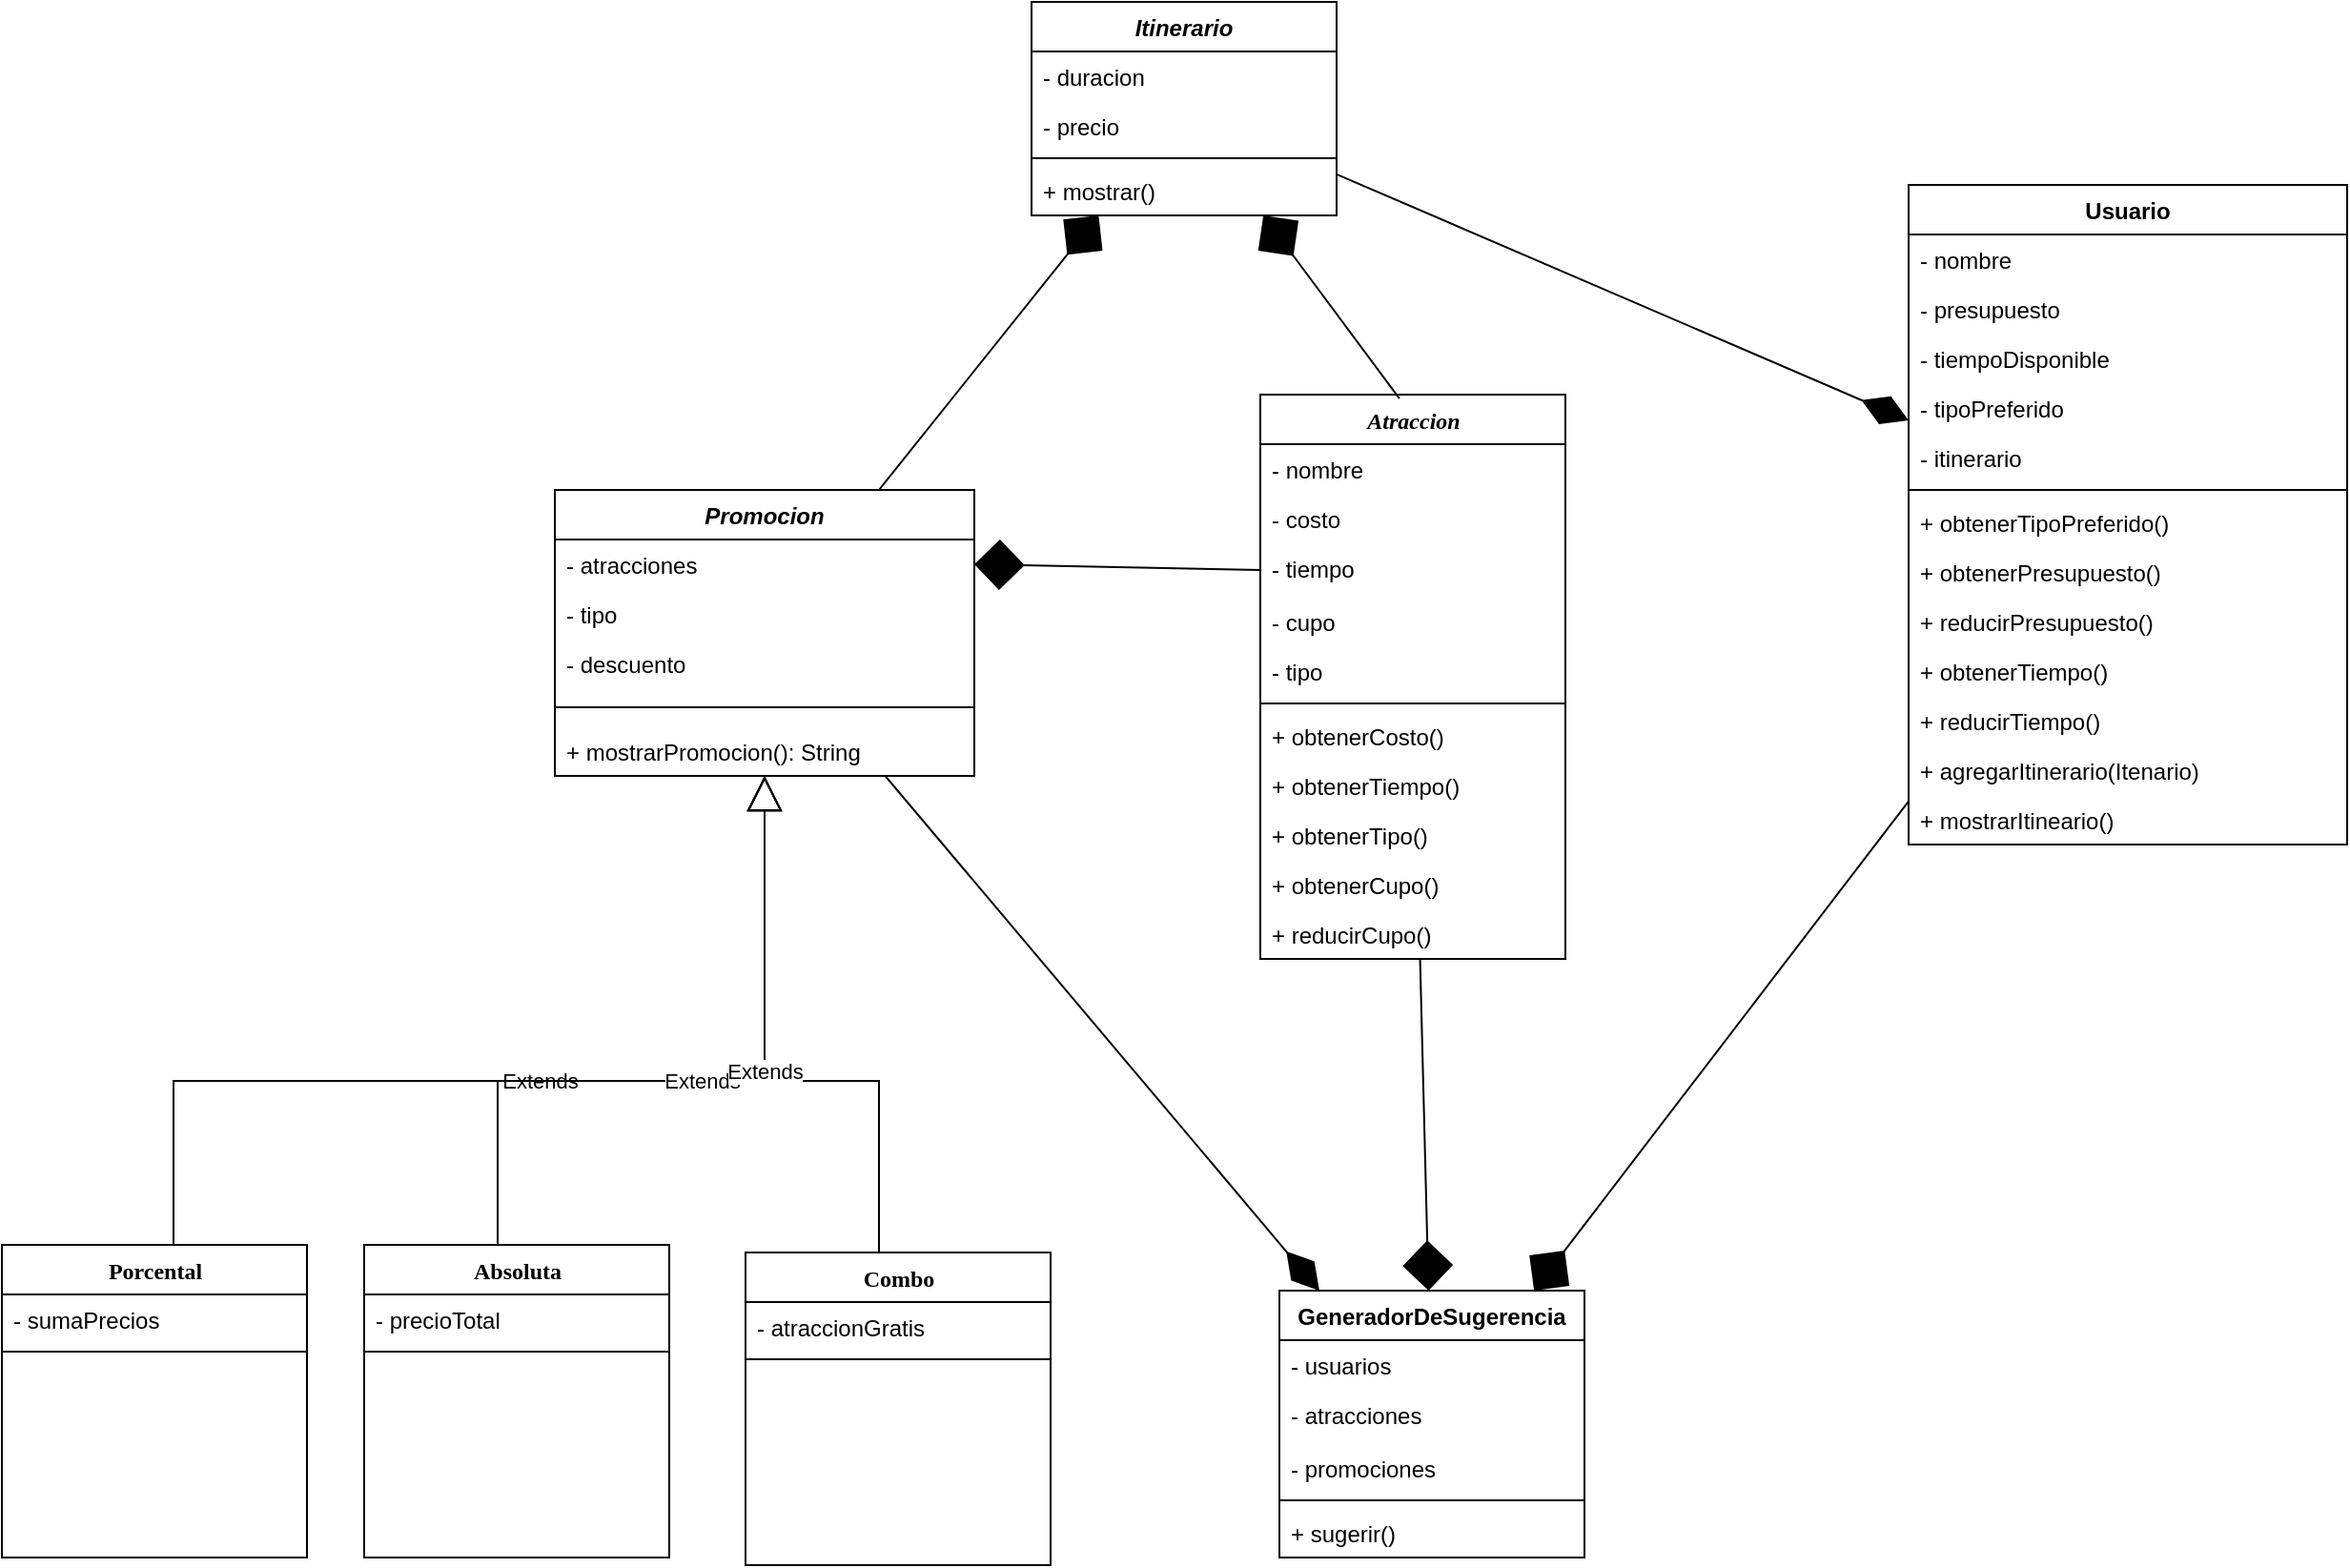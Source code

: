 <mxfile version="21.3.0" type="device">
  <diagram name="Page-1" id="9f46799a-70d6-7492-0946-bef42562c5a5">
    <mxGraphModel dx="2175" dy="1774" grid="1" gridSize="10" guides="1" tooltips="1" connect="1" arrows="1" fold="1" page="1" pageScale="1" pageWidth="1100" pageHeight="850" background="none" math="0" shadow="0">
      <root>
        <mxCell id="0" />
        <mxCell id="1" parent="0" />
        <mxCell id="78961159f06e98e8-17" value="Atraccion" style="swimlane;html=1;fontStyle=3;align=center;verticalAlign=top;childLayout=stackLayout;horizontal=1;startSize=26;horizontalStack=0;resizeParent=1;resizeLast=0;collapsible=1;marginBottom=0;swimlaneFillColor=#ffffff;rounded=0;shadow=0;comic=0;labelBackgroundColor=none;strokeWidth=1;fillColor=none;fontFamily=Verdana;fontSize=12" parent="1" vertex="1">
          <mxGeometry x="-130" y="-500" width="160" height="296" as="geometry" />
        </mxCell>
        <mxCell id="86bgzMRoSFJiEam54iI4-140" value="- nombre" style="text;html=1;strokeColor=none;fillColor=none;align=left;verticalAlign=top;spacingLeft=4;spacingRight=4;whiteSpace=wrap;overflow=hidden;rotatable=0;points=[[0,0.5],[1,0.5]];portConstraint=eastwest;" parent="78961159f06e98e8-17" vertex="1">
          <mxGeometry y="26" width="160" height="26" as="geometry" />
        </mxCell>
        <mxCell id="78961159f06e98e8-21" value="- costo" style="text;html=1;strokeColor=none;fillColor=none;align=left;verticalAlign=top;spacingLeft=4;spacingRight=4;whiteSpace=wrap;overflow=hidden;rotatable=0;points=[[0,0.5],[1,0.5]];portConstraint=eastwest;" parent="78961159f06e98e8-17" vertex="1">
          <mxGeometry y="52" width="160" height="26" as="geometry" />
        </mxCell>
        <mxCell id="78961159f06e98e8-23" value="- tiempo" style="text;html=1;strokeColor=none;fillColor=none;align=left;verticalAlign=top;spacingLeft=4;spacingRight=4;whiteSpace=wrap;overflow=hidden;rotatable=0;points=[[0,0.5],[1,0.5]];portConstraint=eastwest;" parent="78961159f06e98e8-17" vertex="1">
          <mxGeometry y="78" width="160" height="28" as="geometry" />
        </mxCell>
        <mxCell id="78961159f06e98e8-25" value="- cupo" style="text;html=1;strokeColor=none;fillColor=none;align=left;verticalAlign=top;spacingLeft=4;spacingRight=4;whiteSpace=wrap;overflow=hidden;rotatable=0;points=[[0,0.5],[1,0.5]];portConstraint=eastwest;" parent="78961159f06e98e8-17" vertex="1">
          <mxGeometry y="106" width="160" height="26" as="geometry" />
        </mxCell>
        <mxCell id="78961159f06e98e8-24" value="- tipo" style="text;html=1;strokeColor=none;fillColor=none;align=left;verticalAlign=top;spacingLeft=4;spacingRight=4;whiteSpace=wrap;overflow=hidden;rotatable=0;points=[[0,0.5],[1,0.5]];portConstraint=eastwest;" parent="78961159f06e98e8-17" vertex="1">
          <mxGeometry y="132" width="160" height="26" as="geometry" />
        </mxCell>
        <mxCell id="78961159f06e98e8-19" value="" style="line;html=1;strokeWidth=1;fillColor=none;align=left;verticalAlign=middle;spacingTop=-1;spacingLeft=3;spacingRight=3;rotatable=0;labelPosition=right;points=[];portConstraint=eastwest;" parent="78961159f06e98e8-17" vertex="1">
          <mxGeometry y="158" width="160" height="8" as="geometry" />
        </mxCell>
        <mxCell id="78961159f06e98e8-20" value="+ obtenerCosto()" style="text;html=1;strokeColor=none;fillColor=none;align=left;verticalAlign=top;spacingLeft=4;spacingRight=4;whiteSpace=wrap;overflow=hidden;rotatable=0;points=[[0,0.5],[1,0.5]];portConstraint=eastwest;" parent="78961159f06e98e8-17" vertex="1">
          <mxGeometry y="166" width="160" height="26" as="geometry" />
        </mxCell>
        <mxCell id="78961159f06e98e8-27" value="+ obtenerTiempo()" style="text;html=1;strokeColor=none;fillColor=none;align=left;verticalAlign=top;spacingLeft=4;spacingRight=4;whiteSpace=wrap;overflow=hidden;rotatable=0;points=[[0,0.5],[1,0.5]];portConstraint=eastwest;" parent="78961159f06e98e8-17" vertex="1">
          <mxGeometry y="192" width="160" height="26" as="geometry" />
        </mxCell>
        <mxCell id="86bgzMRoSFJiEam54iI4-145" value="+ obtenerTipo()" style="text;html=1;strokeColor=none;fillColor=none;align=left;verticalAlign=top;spacingLeft=4;spacingRight=4;whiteSpace=wrap;overflow=hidden;rotatable=0;points=[[0,0.5],[1,0.5]];portConstraint=eastwest;" parent="78961159f06e98e8-17" vertex="1">
          <mxGeometry y="218" width="160" height="26" as="geometry" />
        </mxCell>
        <mxCell id="86bgzMRoSFJiEam54iI4-10" value="+ obtenerCupo()" style="text;html=1;strokeColor=none;fillColor=none;align=left;verticalAlign=top;spacingLeft=4;spacingRight=4;whiteSpace=wrap;overflow=hidden;rotatable=0;points=[[0,0.5],[1,0.5]];portConstraint=eastwest;" parent="78961159f06e98e8-17" vertex="1">
          <mxGeometry y="244" width="160" height="26" as="geometry" />
        </mxCell>
        <mxCell id="86bgzMRoSFJiEam54iI4-141" value="+ reducirCupo()" style="text;html=1;strokeColor=none;fillColor=none;align=left;verticalAlign=top;spacingLeft=4;spacingRight=4;whiteSpace=wrap;overflow=hidden;rotatable=0;points=[[0,0.5],[1,0.5]];portConstraint=eastwest;" parent="78961159f06e98e8-17" vertex="1">
          <mxGeometry y="270" width="160" height="26" as="geometry" />
        </mxCell>
        <mxCell id="86bgzMRoSFJiEam54iI4-47" value="Usuario" style="swimlane;fontStyle=1;align=center;verticalAlign=top;childLayout=stackLayout;horizontal=1;startSize=26;horizontalStack=0;resizeParent=1;resizeParentMax=0;resizeLast=0;collapsible=1;marginBottom=0;whiteSpace=wrap;html=1;" parent="1" vertex="1">
          <mxGeometry x="210" y="-610" width="230" height="346" as="geometry" />
        </mxCell>
        <mxCell id="86bgzMRoSFJiEam54iI4-97" value="- nombre" style="text;strokeColor=none;fillColor=none;align=left;verticalAlign=top;spacingLeft=4;spacingRight=4;overflow=hidden;rotatable=0;points=[[0,0.5],[1,0.5]];portConstraint=eastwest;whiteSpace=wrap;html=1;" parent="86bgzMRoSFJiEam54iI4-47" vertex="1">
          <mxGeometry y="26" width="230" height="26" as="geometry" />
        </mxCell>
        <mxCell id="86bgzMRoSFJiEam54iI4-48" value="- presupuesto" style="text;strokeColor=none;fillColor=none;align=left;verticalAlign=top;spacingLeft=4;spacingRight=4;overflow=hidden;rotatable=0;points=[[0,0.5],[1,0.5]];portConstraint=eastwest;whiteSpace=wrap;html=1;" parent="86bgzMRoSFJiEam54iI4-47" vertex="1">
          <mxGeometry y="52" width="230" height="26" as="geometry" />
        </mxCell>
        <mxCell id="86bgzMRoSFJiEam54iI4-54" value="- tiempoDisponible" style="text;strokeColor=none;fillColor=none;align=left;verticalAlign=top;spacingLeft=4;spacingRight=4;overflow=hidden;rotatable=0;points=[[0,0.5],[1,0.5]];portConstraint=eastwest;whiteSpace=wrap;html=1;" parent="86bgzMRoSFJiEam54iI4-47" vertex="1">
          <mxGeometry y="78" width="230" height="26" as="geometry" />
        </mxCell>
        <mxCell id="86bgzMRoSFJiEam54iI4-55" value="- tipoPreferido" style="text;strokeColor=none;fillColor=none;align=left;verticalAlign=top;spacingLeft=4;spacingRight=4;overflow=hidden;rotatable=0;points=[[0,0.5],[1,0.5]];portConstraint=eastwest;whiteSpace=wrap;html=1;" parent="86bgzMRoSFJiEam54iI4-47" vertex="1">
          <mxGeometry y="104" width="230" height="26" as="geometry" />
        </mxCell>
        <mxCell id="86bgzMRoSFJiEam54iI4-107" value="- itinerario" style="text;strokeColor=none;fillColor=none;align=left;verticalAlign=top;spacingLeft=4;spacingRight=4;overflow=hidden;rotatable=0;points=[[0,0.5],[1,0.5]];portConstraint=eastwest;whiteSpace=wrap;html=1;" parent="86bgzMRoSFJiEam54iI4-47" vertex="1">
          <mxGeometry y="130" width="230" height="26" as="geometry" />
        </mxCell>
        <mxCell id="86bgzMRoSFJiEam54iI4-49" value="" style="line;strokeWidth=1;fillColor=none;align=left;verticalAlign=middle;spacingTop=-1;spacingLeft=3;spacingRight=3;rotatable=0;labelPosition=right;points=[];portConstraint=eastwest;strokeColor=inherit;" parent="86bgzMRoSFJiEam54iI4-47" vertex="1">
          <mxGeometry y="156" width="230" height="8" as="geometry" />
        </mxCell>
        <mxCell id="86bgzMRoSFJiEam54iI4-104" value="+ obtenerTipoPreferido()" style="text;strokeColor=none;fillColor=none;align=left;verticalAlign=top;spacingLeft=4;spacingRight=4;overflow=hidden;rotatable=0;points=[[0,0.5],[1,0.5]];portConstraint=eastwest;whiteSpace=wrap;html=1;" parent="86bgzMRoSFJiEam54iI4-47" vertex="1">
          <mxGeometry y="164" width="230" height="26" as="geometry" />
        </mxCell>
        <mxCell id="86bgzMRoSFJiEam54iI4-105" value="+ obtenerPresupuesto()" style="text;strokeColor=none;fillColor=none;align=left;verticalAlign=top;spacingLeft=4;spacingRight=4;overflow=hidden;rotatable=0;points=[[0,0.5],[1,0.5]];portConstraint=eastwest;whiteSpace=wrap;html=1;" parent="86bgzMRoSFJiEam54iI4-47" vertex="1">
          <mxGeometry y="190" width="230" height="26" as="geometry" />
        </mxCell>
        <mxCell id="86bgzMRoSFJiEam54iI4-143" value="+ reducirPresupuesto()" style="text;strokeColor=none;fillColor=none;align=left;verticalAlign=top;spacingLeft=4;spacingRight=4;overflow=hidden;rotatable=0;points=[[0,0.5],[1,0.5]];portConstraint=eastwest;whiteSpace=wrap;html=1;" parent="86bgzMRoSFJiEam54iI4-47" vertex="1">
          <mxGeometry y="216" width="230" height="26" as="geometry" />
        </mxCell>
        <mxCell id="86bgzMRoSFJiEam54iI4-142" value="+ obtenerTiempo()" style="text;strokeColor=none;fillColor=none;align=left;verticalAlign=top;spacingLeft=4;spacingRight=4;overflow=hidden;rotatable=0;points=[[0,0.5],[1,0.5]];portConstraint=eastwest;whiteSpace=wrap;html=1;" parent="86bgzMRoSFJiEam54iI4-47" vertex="1">
          <mxGeometry y="242" width="230" height="26" as="geometry" />
        </mxCell>
        <mxCell id="86bgzMRoSFJiEam54iI4-108" value="+ reducirTiempo()" style="text;strokeColor=none;fillColor=none;align=left;verticalAlign=top;spacingLeft=4;spacingRight=4;overflow=hidden;rotatable=0;points=[[0,0.5],[1,0.5]];portConstraint=eastwest;whiteSpace=wrap;html=1;" parent="86bgzMRoSFJiEam54iI4-47" vertex="1">
          <mxGeometry y="268" width="230" height="26" as="geometry" />
        </mxCell>
        <mxCell id="86bgzMRoSFJiEam54iI4-50" value="+ agregarItinerario(Itenario)" style="text;strokeColor=none;fillColor=none;align=left;verticalAlign=top;spacingLeft=4;spacingRight=4;overflow=hidden;rotatable=0;points=[[0,0.5],[1,0.5]];portConstraint=eastwest;whiteSpace=wrap;html=1;" parent="86bgzMRoSFJiEam54iI4-47" vertex="1">
          <mxGeometry y="294" width="230" height="26" as="geometry" />
        </mxCell>
        <mxCell id="86bgzMRoSFJiEam54iI4-93" value="+ mostrarItineario()" style="text;strokeColor=none;fillColor=none;align=left;verticalAlign=top;spacingLeft=4;spacingRight=4;overflow=hidden;rotatable=0;points=[[0,0.5],[1,0.5]];portConstraint=eastwest;whiteSpace=wrap;html=1;" parent="86bgzMRoSFJiEam54iI4-47" vertex="1">
          <mxGeometry y="320" width="230" height="26" as="geometry" />
        </mxCell>
        <mxCell id="86bgzMRoSFJiEam54iI4-58" value="GeneradorDeSugerencia" style="swimlane;fontStyle=1;align=center;verticalAlign=top;childLayout=stackLayout;horizontal=1;startSize=26;horizontalStack=0;resizeParent=1;resizeParentMax=0;resizeLast=0;collapsible=1;marginBottom=0;whiteSpace=wrap;html=1;" parent="1" vertex="1">
          <mxGeometry x="-120" y="-30" width="160" height="140" as="geometry" />
        </mxCell>
        <mxCell id="86bgzMRoSFJiEam54iI4-59" value="- usuarios" style="text;strokeColor=none;fillColor=none;align=left;verticalAlign=top;spacingLeft=4;spacingRight=4;overflow=hidden;rotatable=0;points=[[0,0.5],[1,0.5]];portConstraint=eastwest;whiteSpace=wrap;html=1;" parent="86bgzMRoSFJiEam54iI4-58" vertex="1">
          <mxGeometry y="26" width="160" height="26" as="geometry" />
        </mxCell>
        <mxCell id="86bgzMRoSFJiEam54iI4-91" value="- atracciones" style="text;strokeColor=none;fillColor=none;align=left;verticalAlign=top;spacingLeft=4;spacingRight=4;overflow=hidden;rotatable=0;points=[[0,0.5],[1,0.5]];portConstraint=eastwest;whiteSpace=wrap;html=1;" parent="86bgzMRoSFJiEam54iI4-58" vertex="1">
          <mxGeometry y="52" width="160" height="28" as="geometry" />
        </mxCell>
        <mxCell id="86bgzMRoSFJiEam54iI4-92" value="- promociones" style="text;strokeColor=none;fillColor=none;align=left;verticalAlign=top;spacingLeft=4;spacingRight=4;overflow=hidden;rotatable=0;points=[[0,0.5],[1,0.5]];portConstraint=eastwest;whiteSpace=wrap;html=1;" parent="86bgzMRoSFJiEam54iI4-58" vertex="1">
          <mxGeometry y="80" width="160" height="26" as="geometry" />
        </mxCell>
        <mxCell id="86bgzMRoSFJiEam54iI4-60" value="" style="line;strokeWidth=1;fillColor=none;align=left;verticalAlign=middle;spacingTop=-1;spacingLeft=3;spacingRight=3;rotatable=0;labelPosition=right;points=[];portConstraint=eastwest;strokeColor=inherit;" parent="86bgzMRoSFJiEam54iI4-58" vertex="1">
          <mxGeometry y="106" width="160" height="8" as="geometry" />
        </mxCell>
        <mxCell id="86bgzMRoSFJiEam54iI4-61" value="+ sugerir()" style="text;strokeColor=none;fillColor=none;align=left;verticalAlign=top;spacingLeft=4;spacingRight=4;overflow=hidden;rotatable=0;points=[[0,0.5],[1,0.5]];portConstraint=eastwest;whiteSpace=wrap;html=1;" parent="86bgzMRoSFJiEam54iI4-58" vertex="1">
          <mxGeometry y="114" width="160" height="26" as="geometry" />
        </mxCell>
        <mxCell id="86bgzMRoSFJiEam54iI4-63" value="&lt;i&gt;Promocion&lt;/i&gt;" style="swimlane;fontStyle=1;align=center;verticalAlign=top;childLayout=stackLayout;horizontal=1;startSize=26;horizontalStack=0;resizeParent=1;resizeParentMax=0;resizeLast=0;collapsible=1;marginBottom=0;whiteSpace=wrap;html=1;" parent="1" vertex="1">
          <mxGeometry x="-500" y="-450" width="220" height="150" as="geometry" />
        </mxCell>
        <mxCell id="86bgzMRoSFJiEam54iI4-128" value="- atracciones" style="text;html=1;strokeColor=none;fillColor=none;align=left;verticalAlign=top;spacingLeft=4;spacingRight=4;whiteSpace=wrap;overflow=hidden;rotatable=0;points=[[0,0.5],[1,0.5]];portConstraint=eastwest;" parent="86bgzMRoSFJiEam54iI4-63" vertex="1">
          <mxGeometry y="26" width="220" height="26" as="geometry" />
        </mxCell>
        <mxCell id="86bgzMRoSFJiEam54iI4-129" value="- tipo" style="text;html=1;strokeColor=none;fillColor=none;align=left;verticalAlign=top;spacingLeft=4;spacingRight=4;whiteSpace=wrap;overflow=hidden;rotatable=0;points=[[0,0.5],[1,0.5]];portConstraint=eastwest;" parent="86bgzMRoSFJiEam54iI4-63" vertex="1">
          <mxGeometry y="52" width="220" height="26" as="geometry" />
        </mxCell>
        <mxCell id="86bgzMRoSFJiEam54iI4-131" value="- descuento" style="text;html=1;strokeColor=none;fillColor=none;align=left;verticalAlign=top;spacingLeft=4;spacingRight=4;whiteSpace=wrap;overflow=hidden;rotatable=0;points=[[0,0.5],[1,0.5]];portConstraint=eastwest;" parent="86bgzMRoSFJiEam54iI4-63" vertex="1">
          <mxGeometry y="78" width="220" height="26" as="geometry" />
        </mxCell>
        <mxCell id="86bgzMRoSFJiEam54iI4-65" value="" style="line;strokeWidth=1;fillColor=none;align=left;verticalAlign=middle;spacingTop=-1;spacingLeft=3;spacingRight=3;rotatable=0;labelPosition=right;points=[];portConstraint=eastwest;strokeColor=inherit;" parent="86bgzMRoSFJiEam54iI4-63" vertex="1">
          <mxGeometry y="104" width="220" height="20" as="geometry" />
        </mxCell>
        <mxCell id="86bgzMRoSFJiEam54iI4-66" value="+ mostrarPromocion(): String" style="text;strokeColor=none;fillColor=none;align=left;verticalAlign=top;spacingLeft=4;spacingRight=4;overflow=hidden;rotatable=0;points=[[0,0.5],[1,0.5]];portConstraint=eastwest;whiteSpace=wrap;html=1;" parent="86bgzMRoSFJiEam54iI4-63" vertex="1">
          <mxGeometry y="124" width="220" height="26" as="geometry" />
        </mxCell>
        <mxCell id="86bgzMRoSFJiEam54iI4-67" value="&lt;span style=&quot;font-style: normal;&quot;&gt;Combo&lt;/span&gt;" style="swimlane;html=1;fontStyle=3;align=center;verticalAlign=top;childLayout=stackLayout;horizontal=1;startSize=26;horizontalStack=0;resizeParent=1;resizeLast=0;collapsible=1;marginBottom=0;swimlaneFillColor=#ffffff;rounded=0;shadow=0;comic=0;labelBackgroundColor=none;strokeWidth=1;fillColor=none;fontFamily=Verdana;fontSize=12" parent="1" vertex="1">
          <mxGeometry x="-400" y="-50" width="160" height="164" as="geometry" />
        </mxCell>
        <mxCell id="86bgzMRoSFJiEam54iI4-98" value="- atraccionGratis" style="text;html=1;strokeColor=none;fillColor=none;align=left;verticalAlign=top;spacingLeft=4;spacingRight=4;whiteSpace=wrap;overflow=hidden;rotatable=0;points=[[0,0.5],[1,0.5]];portConstraint=eastwest;" parent="86bgzMRoSFJiEam54iI4-67" vertex="1">
          <mxGeometry y="26" width="160" height="26" as="geometry" />
        </mxCell>
        <mxCell id="86bgzMRoSFJiEam54iI4-69" value="" style="line;html=1;strokeWidth=1;fillColor=none;align=left;verticalAlign=middle;spacingTop=-1;spacingLeft=3;spacingRight=3;rotatable=0;labelPosition=right;points=[];portConstraint=eastwest;" parent="86bgzMRoSFJiEam54iI4-67" vertex="1">
          <mxGeometry y="52" width="160" height="8" as="geometry" />
        </mxCell>
        <mxCell id="86bgzMRoSFJiEam54iI4-73" value="&lt;span style=&quot;font-style: normal;&quot;&gt;Porcental&lt;/span&gt;" style="swimlane;html=1;fontStyle=3;align=center;verticalAlign=top;childLayout=stackLayout;horizontal=1;startSize=26;horizontalStack=0;resizeParent=1;resizeLast=0;collapsible=1;marginBottom=0;swimlaneFillColor=#ffffff;rounded=0;shadow=0;comic=0;labelBackgroundColor=none;strokeWidth=1;fillColor=none;fontFamily=Verdana;fontSize=12" parent="1" vertex="1">
          <mxGeometry x="-790" y="-54" width="160" height="164" as="geometry" />
        </mxCell>
        <mxCell id="86bgzMRoSFJiEam54iI4-74" value="- sumaPrecios" style="text;html=1;strokeColor=none;fillColor=none;align=left;verticalAlign=top;spacingLeft=4;spacingRight=4;whiteSpace=wrap;overflow=hidden;rotatable=0;points=[[0,0.5],[1,0.5]];portConstraint=eastwest;" parent="86bgzMRoSFJiEam54iI4-73" vertex="1">
          <mxGeometry y="26" width="160" height="26" as="geometry" />
        </mxCell>
        <mxCell id="86bgzMRoSFJiEam54iI4-75" value="" style="line;html=1;strokeWidth=1;fillColor=none;align=left;verticalAlign=middle;spacingTop=-1;spacingLeft=3;spacingRight=3;rotatable=0;labelPosition=right;points=[];portConstraint=eastwest;" parent="86bgzMRoSFJiEam54iI4-73" vertex="1">
          <mxGeometry y="52" width="160" height="8" as="geometry" />
        </mxCell>
        <mxCell id="86bgzMRoSFJiEam54iI4-79" value="&lt;span style=&quot;font-style: normal;&quot;&gt;Absoluta&lt;/span&gt;" style="swimlane;html=1;fontStyle=3;align=center;verticalAlign=top;childLayout=stackLayout;horizontal=1;startSize=26;horizontalStack=0;resizeParent=1;resizeLast=0;collapsible=1;marginBottom=0;swimlaneFillColor=#ffffff;rounded=0;shadow=0;comic=0;labelBackgroundColor=none;strokeWidth=1;fillColor=none;fontFamily=Verdana;fontSize=12" parent="1" vertex="1">
          <mxGeometry x="-600" y="-54" width="160" height="164" as="geometry" />
        </mxCell>
        <mxCell id="86bgzMRoSFJiEam54iI4-80" value="- precioTotal" style="text;html=1;strokeColor=none;fillColor=none;align=left;verticalAlign=top;spacingLeft=4;spacingRight=4;whiteSpace=wrap;overflow=hidden;rotatable=0;points=[[0,0.5],[1,0.5]];portConstraint=eastwest;" parent="86bgzMRoSFJiEam54iI4-79" vertex="1">
          <mxGeometry y="26" width="160" height="26" as="geometry" />
        </mxCell>
        <mxCell id="86bgzMRoSFJiEam54iI4-81" value="" style="line;html=1;strokeWidth=1;fillColor=none;align=left;verticalAlign=middle;spacingTop=-1;spacingLeft=3;spacingRight=3;rotatable=0;labelPosition=right;points=[];portConstraint=eastwest;" parent="86bgzMRoSFJiEam54iI4-79" vertex="1">
          <mxGeometry y="52" width="160" height="8" as="geometry" />
        </mxCell>
        <mxCell id="86bgzMRoSFJiEam54iI4-86" value="Extends" style="endArrow=block;endSize=16;endFill=0;html=1;rounded=0;edgeStyle=orthogonalEdgeStyle;" parent="1" source="86bgzMRoSFJiEam54iI4-73" target="86bgzMRoSFJiEam54iI4-63" edge="1">
          <mxGeometry width="160" relative="1" as="geometry">
            <mxPoint x="-440" y="41" as="sourcePoint" />
            <mxPoint x="-530" y="-149" as="targetPoint" />
            <Array as="points">
              <mxPoint x="-700" y="-140" />
              <mxPoint x="-390" y="-140" />
            </Array>
          </mxGeometry>
        </mxCell>
        <mxCell id="86bgzMRoSFJiEam54iI4-87" value="Extends" style="endArrow=block;endSize=16;endFill=0;html=1;rounded=0;edgeStyle=orthogonalEdgeStyle;" parent="1" source="86bgzMRoSFJiEam54iI4-79" target="86bgzMRoSFJiEam54iI4-63" edge="1">
          <mxGeometry width="160" relative="1" as="geometry">
            <mxPoint x="-710" y="-250" as="sourcePoint" />
            <mxPoint x="-560" y="-189" as="targetPoint" />
            <Array as="points">
              <mxPoint x="-530" y="-140" />
              <mxPoint x="-390" y="-140" />
            </Array>
          </mxGeometry>
        </mxCell>
        <mxCell id="86bgzMRoSFJiEam54iI4-88" value="Extends" style="endArrow=block;endSize=16;endFill=0;html=1;rounded=0;edgeStyle=orthogonalEdgeStyle;" parent="1" source="86bgzMRoSFJiEam54iI4-67" target="86bgzMRoSFJiEam54iI4-63" edge="1">
          <mxGeometry width="160" relative="1" as="geometry">
            <mxPoint x="-710" y="-62" as="sourcePoint" />
            <mxPoint x="-550" y="-269" as="targetPoint" />
            <Array as="points">
              <mxPoint x="-330" y="-140" />
              <mxPoint x="-390" y="-140" />
            </Array>
          </mxGeometry>
        </mxCell>
        <mxCell id="86bgzMRoSFJiEam54iI4-94" value="" style="endArrow=diamond;endFill=1;endSize=24;html=1;rounded=0;" parent="1" source="86bgzMRoSFJiEam54iI4-47" target="86bgzMRoSFJiEam54iI4-58" edge="1">
          <mxGeometry width="160" relative="1" as="geometry">
            <mxPoint x="330" y="-440" as="sourcePoint" />
            <mxPoint x="570" y="-150" as="targetPoint" />
          </mxGeometry>
        </mxCell>
        <mxCell id="86bgzMRoSFJiEam54iI4-95" value="" style="endArrow=diamondThin;endFill=1;endSize=24;html=1;rounded=0;" parent="1" source="86bgzMRoSFJiEam54iI4-63" target="86bgzMRoSFJiEam54iI4-58" edge="1">
          <mxGeometry width="160" relative="1" as="geometry">
            <mxPoint x="489" y="79" as="sourcePoint" />
            <mxPoint x="369" y="-201" as="targetPoint" />
          </mxGeometry>
        </mxCell>
        <mxCell id="86bgzMRoSFJiEam54iI4-96" value="" style="endArrow=diamond;endFill=1;endSize=24;html=1;rounded=0;" parent="1" source="78961159f06e98e8-17" target="86bgzMRoSFJiEam54iI4-58" edge="1">
          <mxGeometry width="160" relative="1" as="geometry">
            <mxPoint y="-224" as="sourcePoint" />
            <mxPoint x="210" y="-190" as="targetPoint" />
          </mxGeometry>
        </mxCell>
        <mxCell id="86bgzMRoSFJiEam54iI4-132" value="&lt;i&gt;Itinerario&lt;/i&gt;" style="swimlane;fontStyle=1;align=center;verticalAlign=top;childLayout=stackLayout;horizontal=1;startSize=26;horizontalStack=0;resizeParent=1;resizeParentMax=0;resizeLast=0;collapsible=1;marginBottom=0;whiteSpace=wrap;html=1;" parent="1" vertex="1">
          <mxGeometry x="-250" y="-706" width="160" height="112" as="geometry" />
        </mxCell>
        <mxCell id="86bgzMRoSFJiEam54iI4-133" value="- duracion" style="text;strokeColor=none;fillColor=none;align=left;verticalAlign=top;spacingLeft=4;spacingRight=4;overflow=hidden;rotatable=0;points=[[0,0.5],[1,0.5]];portConstraint=eastwest;whiteSpace=wrap;html=1;" parent="86bgzMRoSFJiEam54iI4-132" vertex="1">
          <mxGeometry y="26" width="160" height="26" as="geometry" />
        </mxCell>
        <mxCell id="86bgzMRoSFJiEam54iI4-136" value="- precio" style="text;strokeColor=none;fillColor=none;align=left;verticalAlign=top;spacingLeft=4;spacingRight=4;overflow=hidden;rotatable=0;points=[[0,0.5],[1,0.5]];portConstraint=eastwest;whiteSpace=wrap;html=1;" parent="86bgzMRoSFJiEam54iI4-132" vertex="1">
          <mxGeometry y="52" width="160" height="26" as="geometry" />
        </mxCell>
        <mxCell id="86bgzMRoSFJiEam54iI4-134" value="" style="line;strokeWidth=1;fillColor=none;align=left;verticalAlign=middle;spacingTop=-1;spacingLeft=3;spacingRight=3;rotatable=0;labelPosition=right;points=[];portConstraint=eastwest;strokeColor=inherit;" parent="86bgzMRoSFJiEam54iI4-132" vertex="1">
          <mxGeometry y="78" width="160" height="8" as="geometry" />
        </mxCell>
        <mxCell id="86bgzMRoSFJiEam54iI4-135" value="+ mostrar()" style="text;strokeColor=none;fillColor=none;align=left;verticalAlign=top;spacingLeft=4;spacingRight=4;overflow=hidden;rotatable=0;points=[[0,0.5],[1,0.5]];portConstraint=eastwest;whiteSpace=wrap;html=1;" parent="86bgzMRoSFJiEam54iI4-132" vertex="1">
          <mxGeometry y="86" width="160" height="26" as="geometry" />
        </mxCell>
        <mxCell id="86bgzMRoSFJiEam54iI4-144" value="" style="endArrow=diamondThin;endFill=1;endSize=24;html=1;rounded=0;" parent="1" source="86bgzMRoSFJiEam54iI4-132" target="86bgzMRoSFJiEam54iI4-47" edge="1">
          <mxGeometry width="160" relative="1" as="geometry">
            <mxPoint x="50" y="-770" as="sourcePoint" />
            <mxPoint x="50" y="-550" as="targetPoint" />
          </mxGeometry>
        </mxCell>
        <mxCell id="igOKbRmg0dFACaSjSI9J-1" value="" style="endArrow=diamond;endFill=1;endSize=24;html=1;rounded=0;" edge="1" parent="1" source="86bgzMRoSFJiEam54iI4-63" target="86bgzMRoSFJiEam54iI4-132">
          <mxGeometry width="160" relative="1" as="geometry">
            <mxPoint x="-360" y="-610" as="sourcePoint" />
            <mxPoint x="-360" y="-526" as="targetPoint" />
          </mxGeometry>
        </mxCell>
        <mxCell id="igOKbRmg0dFACaSjSI9J-2" value="" style="endArrow=diamond;endFill=1;endSize=24;html=1;rounded=0;exitX=0.456;exitY=0.007;exitDx=0;exitDy=0;exitPerimeter=0;" edge="1" parent="1" source="78961159f06e98e8-17" target="86bgzMRoSFJiEam54iI4-132">
          <mxGeometry width="160" relative="1" as="geometry">
            <mxPoint x="-267" y="-400" as="sourcePoint" />
            <mxPoint x="-185" y="-584" as="targetPoint" />
          </mxGeometry>
        </mxCell>
        <mxCell id="igOKbRmg0dFACaSjSI9J-3" value="" style="endArrow=diamond;endFill=1;endSize=24;html=1;rounded=0;entryX=1;entryY=0.5;entryDx=0;entryDy=0;exitX=0;exitY=0.5;exitDx=0;exitDy=0;" edge="1" parent="1" source="78961159f06e98e8-23" target="86bgzMRoSFJiEam54iI4-128">
          <mxGeometry width="160" relative="1" as="geometry">
            <mxPoint x="-30" y="-20" as="sourcePoint" />
            <mxPoint x="-30" y="-104" as="targetPoint" />
          </mxGeometry>
        </mxCell>
      </root>
    </mxGraphModel>
  </diagram>
</mxfile>
